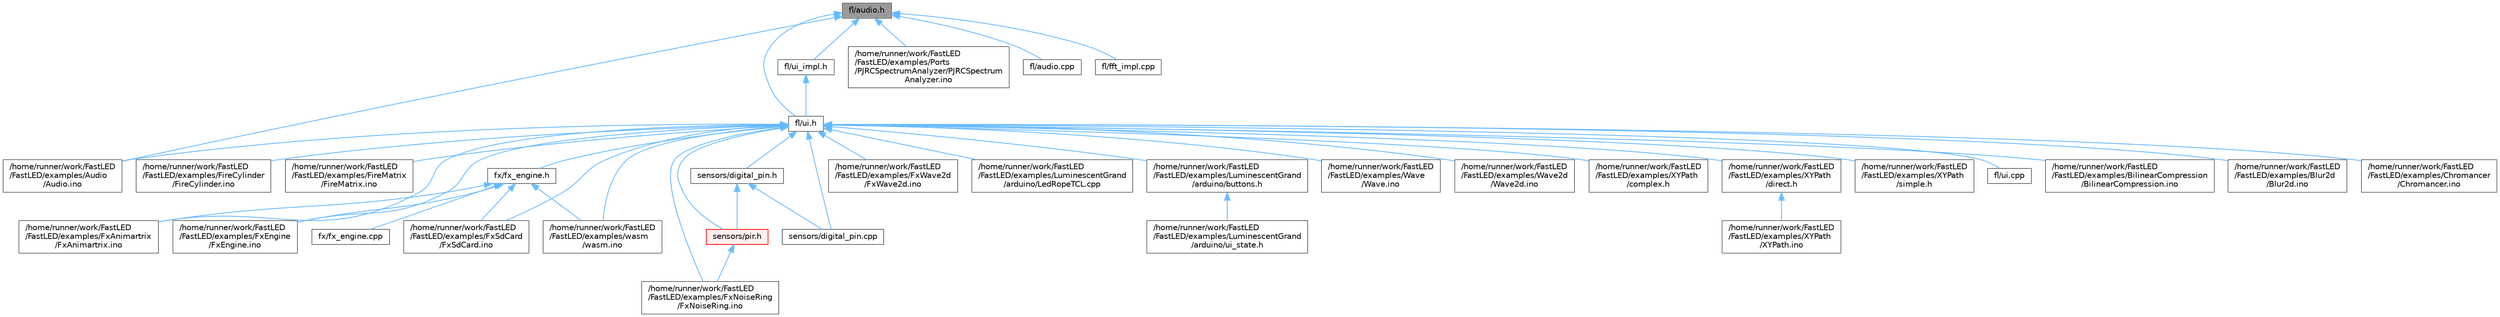 digraph "fl/audio.h"
{
 // INTERACTIVE_SVG=YES
 // LATEX_PDF_SIZE
  bgcolor="transparent";
  edge [fontname=Helvetica,fontsize=10,labelfontname=Helvetica,labelfontsize=10];
  node [fontname=Helvetica,fontsize=10,shape=box,height=0.2,width=0.4];
  Node1 [id="Node000001",label="fl/audio.h",height=0.2,width=0.4,color="gray40", fillcolor="grey60", style="filled", fontcolor="black",tooltip=" "];
  Node1 -> Node2 [id="edge1_Node000001_Node000002",dir="back",color="steelblue1",style="solid",tooltip=" "];
  Node2 [id="Node000002",label="/home/runner/work/FastLED\l/FastLED/examples/Audio\l/Audio.ino",height=0.2,width=0.4,color="grey40", fillcolor="white", style="filled",URL="$dc/d5d/_audio_8ino.html",tooltip=" "];
  Node1 -> Node3 [id="edge2_Node000001_Node000003",dir="back",color="steelblue1",style="solid",tooltip=" "];
  Node3 [id="Node000003",label="/home/runner/work/FastLED\l/FastLED/examples/Ports\l/PJRCSpectrumAnalyzer/PJRCSpectrum\lAnalyzer.ino",height=0.2,width=0.4,color="grey40", fillcolor="white", style="filled",URL="$d7/dfa/_p_j_r_c_spectrum_analyzer_8ino.html",tooltip="Creates an impressive LED light show to music input on the Teensy."];
  Node1 -> Node4 [id="edge3_Node000001_Node000004",dir="back",color="steelblue1",style="solid",tooltip=" "];
  Node4 [id="Node000004",label="fl/audio.cpp",height=0.2,width=0.4,color="grey40", fillcolor="white", style="filled",URL="$d1/ddc/audio_8cpp.html",tooltip=" "];
  Node1 -> Node5 [id="edge4_Node000001_Node000005",dir="back",color="steelblue1",style="solid",tooltip=" "];
  Node5 [id="Node000005",label="fl/fft_impl.cpp",height=0.2,width=0.4,color="grey40", fillcolor="white", style="filled",URL="$d1/dff/fft__impl_8cpp.html",tooltip=" "];
  Node1 -> Node6 [id="edge5_Node000001_Node000006",dir="back",color="steelblue1",style="solid",tooltip=" "];
  Node6 [id="Node000006",label="fl/ui.h",height=0.2,width=0.4,color="grey40", fillcolor="white", style="filled",URL="$d9/d3b/ui_8h.html",tooltip=" "];
  Node6 -> Node2 [id="edge6_Node000006_Node000002",dir="back",color="steelblue1",style="solid",tooltip=" "];
  Node6 -> Node7 [id="edge7_Node000006_Node000007",dir="back",color="steelblue1",style="solid",tooltip=" "];
  Node7 [id="Node000007",label="/home/runner/work/FastLED\l/FastLED/examples/BilinearCompression\l/BilinearCompression.ino",height=0.2,width=0.4,color="grey40", fillcolor="white", style="filled",URL="$da/d05/_bilinear_compression_8ino.html",tooltip=" "];
  Node6 -> Node8 [id="edge8_Node000006_Node000008",dir="back",color="steelblue1",style="solid",tooltip=" "];
  Node8 [id="Node000008",label="/home/runner/work/FastLED\l/FastLED/examples/Blur2d\l/Blur2d.ino",height=0.2,width=0.4,color="grey40", fillcolor="white", style="filled",URL="$df/d42/_blur2d_8ino.html",tooltip=" "];
  Node6 -> Node9 [id="edge9_Node000006_Node000009",dir="back",color="steelblue1",style="solid",tooltip=" "];
  Node9 [id="Node000009",label="/home/runner/work/FastLED\l/FastLED/examples/Chromancer\l/Chromancer.ino",height=0.2,width=0.4,color="grey40", fillcolor="white", style="filled",URL="$d1/ddb/_chromancer_8ino.html",tooltip=" "];
  Node6 -> Node10 [id="edge10_Node000006_Node000010",dir="back",color="steelblue1",style="solid",tooltip=" "];
  Node10 [id="Node000010",label="/home/runner/work/FastLED\l/FastLED/examples/FireCylinder\l/FireCylinder.ino",height=0.2,width=0.4,color="grey40", fillcolor="white", style="filled",URL="$df/d5c/_fire_cylinder_8ino.html",tooltip=" "];
  Node6 -> Node11 [id="edge11_Node000006_Node000011",dir="back",color="steelblue1",style="solid",tooltip=" "];
  Node11 [id="Node000011",label="/home/runner/work/FastLED\l/FastLED/examples/FireMatrix\l/FireMatrix.ino",height=0.2,width=0.4,color="grey40", fillcolor="white", style="filled",URL="$dc/dfc/_fire_matrix_8ino.html",tooltip=" "];
  Node6 -> Node12 [id="edge12_Node000006_Node000012",dir="back",color="steelblue1",style="solid",tooltip=" "];
  Node12 [id="Node000012",label="/home/runner/work/FastLED\l/FastLED/examples/FxAnimartrix\l/FxAnimartrix.ino",height=0.2,width=0.4,color="grey40", fillcolor="white", style="filled",URL="$dd/d96/_fx_animartrix_8ino.html",tooltip=" "];
  Node6 -> Node13 [id="edge13_Node000006_Node000013",dir="back",color="steelblue1",style="solid",tooltip=" "];
  Node13 [id="Node000013",label="/home/runner/work/FastLED\l/FastLED/examples/FxEngine\l/FxEngine.ino",height=0.2,width=0.4,color="grey40", fillcolor="white", style="filled",URL="$d6/d35/_fx_engine_8ino.html",tooltip="Demonstrates how to use the FxEngine to switch between different effects on a 2D LED matrix."];
  Node6 -> Node14 [id="edge14_Node000006_Node000014",dir="back",color="steelblue1",style="solid",tooltip=" "];
  Node14 [id="Node000014",label="/home/runner/work/FastLED\l/FastLED/examples/FxNoiseRing\l/FxNoiseRing.ino",height=0.2,width=0.4,color="grey40", fillcolor="white", style="filled",URL="$d3/dac/_fx_noise_ring_8ino.html",tooltip=" "];
  Node6 -> Node15 [id="edge15_Node000006_Node000015",dir="back",color="steelblue1",style="solid",tooltip=" "];
  Node15 [id="Node000015",label="/home/runner/work/FastLED\l/FastLED/examples/FxSdCard\l/FxSdCard.ino",height=0.2,width=0.4,color="grey40", fillcolor="white", style="filled",URL="$d7/d35/_fx_sd_card_8ino.html",tooltip=" "];
  Node6 -> Node16 [id="edge16_Node000006_Node000016",dir="back",color="steelblue1",style="solid",tooltip=" "];
  Node16 [id="Node000016",label="/home/runner/work/FastLED\l/FastLED/examples/FxWave2d\l/FxWave2d.ino",height=0.2,width=0.4,color="grey40", fillcolor="white", style="filled",URL="$dd/d10/_fx_wave2d_8ino.html",tooltip=" "];
  Node6 -> Node17 [id="edge17_Node000006_Node000017",dir="back",color="steelblue1",style="solid",tooltip=" "];
  Node17 [id="Node000017",label="/home/runner/work/FastLED\l/FastLED/examples/LuminescentGrand\l/arduino/LedRopeTCL.cpp",height=0.2,width=0.4,color="grey40", fillcolor="white", style="filled",URL="$d6/dc9/_led_rope_t_c_l_8cpp.html",tooltip=" "];
  Node6 -> Node18 [id="edge18_Node000006_Node000018",dir="back",color="steelblue1",style="solid",tooltip=" "];
  Node18 [id="Node000018",label="/home/runner/work/FastLED\l/FastLED/examples/LuminescentGrand\l/arduino/buttons.h",height=0.2,width=0.4,color="grey40", fillcolor="white", style="filled",URL="$de/d05/buttons_8h.html",tooltip=" "];
  Node18 -> Node19 [id="edge19_Node000018_Node000019",dir="back",color="steelblue1",style="solid",tooltip=" "];
  Node19 [id="Node000019",label="/home/runner/work/FastLED\l/FastLED/examples/LuminescentGrand\l/arduino/ui_state.h",height=0.2,width=0.4,color="grey40", fillcolor="white", style="filled",URL="$d9/da7/ui__state_8h.html",tooltip=" "];
  Node6 -> Node20 [id="edge20_Node000006_Node000020",dir="back",color="steelblue1",style="solid",tooltip=" "];
  Node20 [id="Node000020",label="/home/runner/work/FastLED\l/FastLED/examples/Wave\l/Wave.ino",height=0.2,width=0.4,color="grey40", fillcolor="white", style="filled",URL="$d1/d16/_wave_8ino.html",tooltip=" "];
  Node6 -> Node21 [id="edge21_Node000006_Node000021",dir="back",color="steelblue1",style="solid",tooltip=" "];
  Node21 [id="Node000021",label="/home/runner/work/FastLED\l/FastLED/examples/Wave2d\l/Wave2d.ino",height=0.2,width=0.4,color="grey40", fillcolor="white", style="filled",URL="$dd/d44/_wave2d_8ino.html",tooltip=" "];
  Node6 -> Node22 [id="edge22_Node000006_Node000022",dir="back",color="steelblue1",style="solid",tooltip=" "];
  Node22 [id="Node000022",label="/home/runner/work/FastLED\l/FastLED/examples/XYPath\l/complex.h",height=0.2,width=0.4,color="grey40", fillcolor="white", style="filled",URL="$d7/d3b/complex_8h.html",tooltip=" "];
  Node6 -> Node23 [id="edge23_Node000006_Node000023",dir="back",color="steelblue1",style="solid",tooltip=" "];
  Node23 [id="Node000023",label="/home/runner/work/FastLED\l/FastLED/examples/XYPath\l/direct.h",height=0.2,width=0.4,color="grey40", fillcolor="white", style="filled",URL="$d6/daf/direct_8h.html",tooltip=" "];
  Node23 -> Node24 [id="edge24_Node000023_Node000024",dir="back",color="steelblue1",style="solid",tooltip=" "];
  Node24 [id="Node000024",label="/home/runner/work/FastLED\l/FastLED/examples/XYPath\l/XYPath.ino",height=0.2,width=0.4,color="grey40", fillcolor="white", style="filled",URL="$d2/d9c/_x_y_path_8ino.html",tooltip=" "];
  Node6 -> Node25 [id="edge25_Node000006_Node000025",dir="back",color="steelblue1",style="solid",tooltip=" "];
  Node25 [id="Node000025",label="/home/runner/work/FastLED\l/FastLED/examples/XYPath\l/simple.h",height=0.2,width=0.4,color="grey40", fillcolor="white", style="filled",URL="$d8/d14/simple_8h.html",tooltip=" "];
  Node6 -> Node26 [id="edge26_Node000006_Node000026",dir="back",color="steelblue1",style="solid",tooltip=" "];
  Node26 [id="Node000026",label="/home/runner/work/FastLED\l/FastLED/examples/wasm\l/wasm.ino",height=0.2,width=0.4,color="grey40", fillcolor="white", style="filled",URL="$d7/dd3/wasm_8ino.html",tooltip="Demonstrates an advanced ino file with multiple effects and UI elements."];
  Node6 -> Node27 [id="edge27_Node000006_Node000027",dir="back",color="steelblue1",style="solid",tooltip=" "];
  Node27 [id="Node000027",label="fl/ui.cpp",height=0.2,width=0.4,color="grey40", fillcolor="white", style="filled",URL="$d4/d38/ui_8cpp.html",tooltip=" "];
  Node6 -> Node28 [id="edge28_Node000006_Node000028",dir="back",color="steelblue1",style="solid",tooltip=" "];
  Node28 [id="Node000028",label="fx/fx_engine.h",height=0.2,width=0.4,color="grey40", fillcolor="white", style="filled",URL="$d9/d3c/fx__engine_8h.html",tooltip=" "];
  Node28 -> Node12 [id="edge29_Node000028_Node000012",dir="back",color="steelblue1",style="solid",tooltip=" "];
  Node28 -> Node13 [id="edge30_Node000028_Node000013",dir="back",color="steelblue1",style="solid",tooltip=" "];
  Node28 -> Node15 [id="edge31_Node000028_Node000015",dir="back",color="steelblue1",style="solid",tooltip=" "];
  Node28 -> Node26 [id="edge32_Node000028_Node000026",dir="back",color="steelblue1",style="solid",tooltip=" "];
  Node28 -> Node29 [id="edge33_Node000028_Node000029",dir="back",color="steelblue1",style="solid",tooltip=" "];
  Node29 [id="Node000029",label="fx/fx_engine.cpp",height=0.2,width=0.4,color="grey40", fillcolor="white", style="filled",URL="$df/d8e/fx__engine_8cpp.html",tooltip=" "];
  Node6 -> Node30 [id="edge34_Node000006_Node000030",dir="back",color="steelblue1",style="solid",tooltip=" "];
  Node30 [id="Node000030",label="sensors/digital_pin.cpp",height=0.2,width=0.4,color="grey40", fillcolor="white", style="filled",URL="$de/d2b/digital__pin_8cpp.html",tooltip=" "];
  Node6 -> Node31 [id="edge35_Node000006_Node000031",dir="back",color="steelblue1",style="solid",tooltip=" "];
  Node31 [id="Node000031",label="sensors/digital_pin.h",height=0.2,width=0.4,color="grey40", fillcolor="white", style="filled",URL="$dd/d83/digital__pin_8h.html",tooltip=" "];
  Node31 -> Node30 [id="edge36_Node000031_Node000030",dir="back",color="steelblue1",style="solid",tooltip=" "];
  Node31 -> Node32 [id="edge37_Node000031_Node000032",dir="back",color="steelblue1",style="solid",tooltip=" "];
  Node32 [id="Node000032",label="sensors/pir.h",height=0.2,width=0.4,color="red", fillcolor="#FFF0F0", style="filled",URL="$d9/dd3/pir_8h.html",tooltip=" "];
  Node32 -> Node14 [id="edge38_Node000032_Node000014",dir="back",color="steelblue1",style="solid",tooltip=" "];
  Node6 -> Node32 [id="edge39_Node000006_Node000032",dir="back",color="steelblue1",style="solid",tooltip=" "];
  Node1 -> Node34 [id="edge40_Node000001_Node000034",dir="back",color="steelblue1",style="solid",tooltip=" "];
  Node34 [id="Node000034",label="fl/ui_impl.h",height=0.2,width=0.4,color="grey40", fillcolor="white", style="filled",URL="$d6/dc0/ui__impl_8h.html",tooltip=" "];
  Node34 -> Node6 [id="edge41_Node000034_Node000006",dir="back",color="steelblue1",style="solid",tooltip=" "];
}
